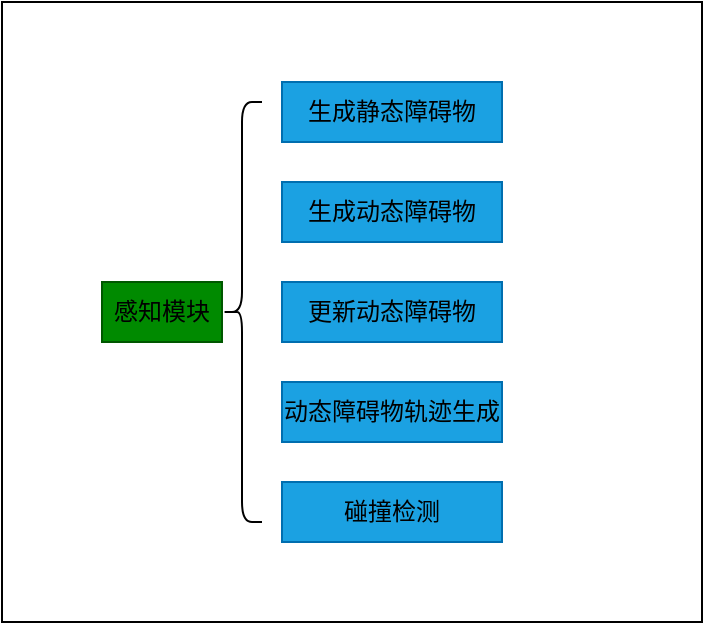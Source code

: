 <mxfile>
    <diagram id="OldK7DGZ4B_FbSHjrA7B" name="Page-1">
        <mxGraphModel dx="596" dy="1105" grid="1" gridSize="10" guides="1" tooltips="1" connect="1" arrows="1" fold="1" page="1" pageScale="1" pageWidth="850" pageHeight="1100" background="#ffffff" math="0" shadow="0">
            <root>
                <mxCell id="0"/>
                <mxCell id="1" parent="0"/>
                <mxCell id="2" value="&lt;font color=&quot;#000000&quot;&gt;感知模块&lt;/font&gt;" style="rounded=0;whiteSpace=wrap;html=1;fillColor=#008a00;strokeColor=#005700;fontColor=#ffffff;" parent="1" vertex="1">
                    <mxGeometry x="130" y="330" width="60" height="30" as="geometry"/>
                </mxCell>
                <mxCell id="3" value="&lt;font color=&quot;#000000&quot;&gt;生成静态障碍物&lt;/font&gt;" style="rounded=0;whiteSpace=wrap;html=1;fillColor=#1ba1e2;strokeColor=#006EAF;fontColor=#ffffff;" parent="1" vertex="1">
                    <mxGeometry x="220" y="230" width="110" height="30" as="geometry"/>
                </mxCell>
                <mxCell id="4" value="&lt;font color=&quot;#000000&quot;&gt;生成动态障碍物&lt;/font&gt;" style="rounded=0;whiteSpace=wrap;html=1;fillColor=#1ba1e2;strokeColor=#006EAF;fontColor=#ffffff;" parent="1" vertex="1">
                    <mxGeometry x="220" y="280" width="110" height="30" as="geometry"/>
                </mxCell>
                <mxCell id="5" value="&lt;font color=&quot;#000000&quot;&gt;更新动态障碍物&lt;/font&gt;" style="rounded=0;whiteSpace=wrap;html=1;fillColor=#1ba1e2;strokeColor=#006EAF;fontColor=#ffffff;" parent="1" vertex="1">
                    <mxGeometry x="220" y="330" width="110" height="30" as="geometry"/>
                </mxCell>
                <mxCell id="6" value="&lt;font color=&quot;#000000&quot;&gt;动态障碍物轨迹生成&lt;/font&gt;" style="rounded=0;whiteSpace=wrap;html=1;fillColor=#1ba1e2;strokeColor=#006EAF;fontColor=#ffffff;" parent="1" vertex="1">
                    <mxGeometry x="220" y="380" width="110" height="30" as="geometry"/>
                </mxCell>
                <mxCell id="7" value="&lt;font color=&quot;#000000&quot;&gt;碰撞检测&lt;/font&gt;" style="rounded=0;whiteSpace=wrap;html=1;fillColor=#1ba1e2;strokeColor=#006EAF;fontColor=#ffffff;" parent="1" vertex="1">
                    <mxGeometry x="220" y="430" width="110" height="30" as="geometry"/>
                </mxCell>
                <mxCell id="10" value="" style="shape=curlyBracket;whiteSpace=wrap;html=1;rounded=1;labelPosition=left;verticalLabelPosition=middle;align=right;verticalAlign=middle;strokeColor=#000000;fontColor=#000000;fillColor=none;" parent="1" vertex="1">
                    <mxGeometry x="190" y="240" width="20" height="210" as="geometry"/>
                </mxCell>
                <mxCell id="11" value="" style="rounded=0;whiteSpace=wrap;html=1;fillColor=none;strokeColor=#000000;" vertex="1" parent="1">
                    <mxGeometry x="80" y="190" width="350" height="310" as="geometry"/>
                </mxCell>
            </root>
        </mxGraphModel>
    </diagram>
</mxfile>